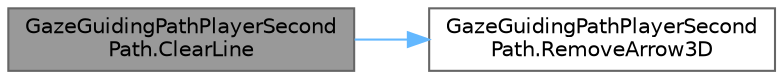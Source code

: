 digraph "GazeGuidingPathPlayerSecondPath.ClearLine"
{
 // LATEX_PDF_SIZE
  bgcolor="transparent";
  edge [fontname=Helvetica,fontsize=10,labelfontname=Helvetica,labelfontsize=10];
  node [fontname=Helvetica,fontsize=10,shape=box,height=0.2,width=0.4];
  rankdir="LR";
  Node1 [id="Node000001",label="GazeGuidingPathPlayerSecond\lPath.ClearLine",height=0.2,width=0.4,color="gray40", fillcolor="grey60", style="filled", fontcolor="black",tooltip="This method clears the scene of all visual aids that are currently being rendered."];
  Node1 -> Node2 [id="edge1_Node000001_Node000002",color="steelblue1",style="solid",tooltip=" "];
  Node2 [id="Node000002",label="GazeGuidingPathPlayerSecond\lPath.RemoveArrow3D",height=0.2,width=0.4,color="grey40", fillcolor="white", style="filled",URL="$class_gaze_guiding_path_player_second_path.html#afa50a89a9686723345105649ba9f2037",tooltip="This method removes a rotating 3D arrow or 3DBinary arrow that is currently being rendered above an e..."];
}
